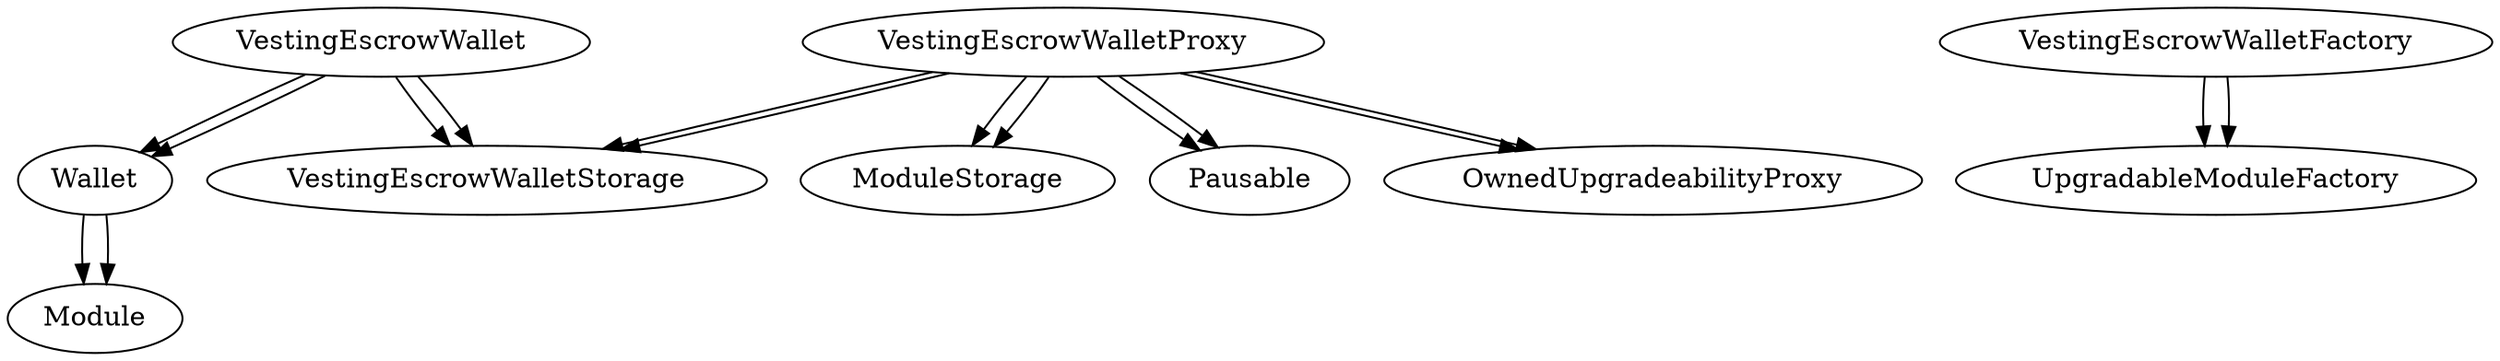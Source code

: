 digraph G {
  graph [ ratio = "auto", page = "40" ];
  "VestingEscrowWallet";
  "VestingEscrowWalletStorage";
  "Wallet";
  "VestingEscrowWalletFactory";
  "UpgradableModuleFactory";
  "VestingEscrowWalletProxy";
  "ModuleStorage";
  "Pausable";
  "OwnedUpgradeabilityProxy";
  "Module";
  "VestingEscrowWallet" -> "VestingEscrowWalletStorage";
  "VestingEscrowWallet" -> "Wallet";
  "VestingEscrowWalletFactory" -> "UpgradableModuleFactory";
  "VestingEscrowWalletProxy" -> "VestingEscrowWalletStorage";
  "VestingEscrowWalletProxy" -> "ModuleStorage";
  "VestingEscrowWalletProxy" -> "Pausable";
  "VestingEscrowWalletProxy" -> "OwnedUpgradeabilityProxy";
  "Wallet" -> "Module";
  "VestingEscrowWallet" -> "VestingEscrowWalletStorage";
  "VestingEscrowWallet" -> "Wallet";
  "VestingEscrowWalletFactory" -> "UpgradableModuleFactory";
  "VestingEscrowWalletProxy" -> "VestingEscrowWalletStorage";
  "VestingEscrowWalletProxy" -> "ModuleStorage";
  "VestingEscrowWalletProxy" -> "Pausable";
  "VestingEscrowWalletProxy" -> "OwnedUpgradeabilityProxy";
  "Wallet" -> "Module";
}

